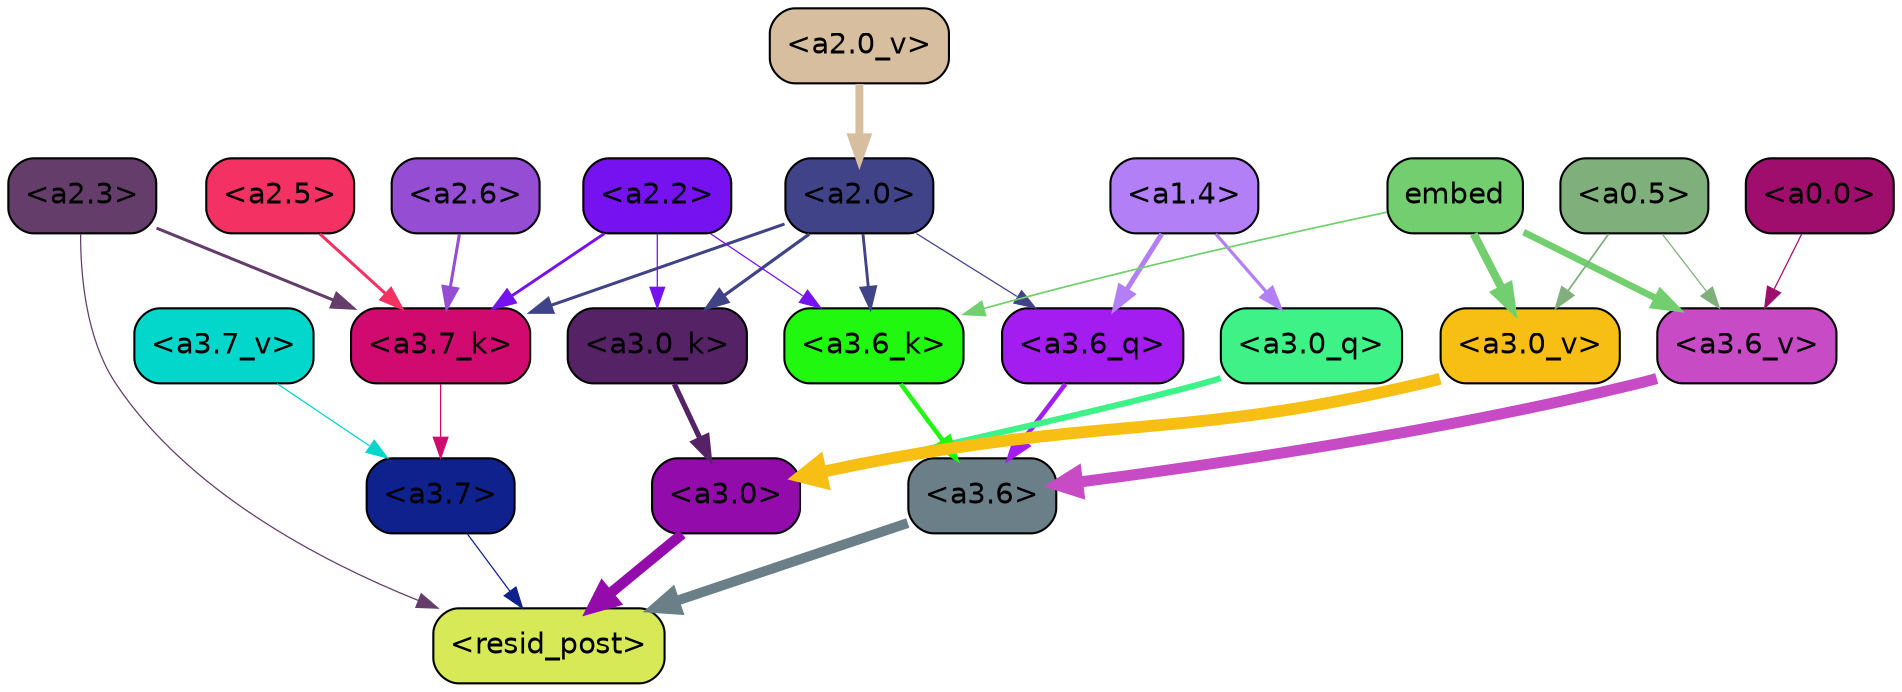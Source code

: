 strict digraph "" {
	graph [bgcolor=transparent,
		layout=dot,
		overlap=false,
		splines=true
	];
	"<a3.7>"	[color=black,
		fillcolor="#0e218d",
		fontname=Helvetica,
		shape=box,
		style="filled, rounded"];
	"<resid_post>"	[color=black,
		fillcolor="#d7e956",
		fontname=Helvetica,
		shape=box,
		style="filled, rounded"];
	"<a3.7>" -> "<resid_post>"	[color="#0e218d",
		penwidth=0.6];
	"<a3.6>"	[color=black,
		fillcolor="#6a7f88",
		fontname=Helvetica,
		shape=box,
		style="filled, rounded"];
	"<a3.6>" -> "<resid_post>"	[color="#6a7f88",
		penwidth=4.749041676521301];
	"<a3.0>"	[color=black,
		fillcolor="#940bab",
		fontname=Helvetica,
		shape=box,
		style="filled, rounded"];
	"<a3.0>" -> "<resid_post>"	[color="#940bab",
		penwidth=5.004215121269226];
	"<a2.3>"	[color=black,
		fillcolor="#643d6a",
		fontname=Helvetica,
		shape=box,
		style="filled, rounded"];
	"<a2.3>" -> "<resid_post>"	[color="#643d6a",
		penwidth=0.6];
	"<a3.7_k>"	[color=black,
		fillcolor="#d00a6f",
		fontname=Helvetica,
		shape=box,
		style="filled, rounded"];
	"<a2.3>" -> "<a3.7_k>"	[color="#643d6a",
		penwidth=1.4559586644172668];
	"<a3.6_q>"	[color=black,
		fillcolor="#a31df0",
		fontname=Helvetica,
		shape=box,
		style="filled, rounded"];
	"<a3.6_q>" -> "<a3.6>"	[color="#a31df0",
		penwidth=2.199681341648102];
	"<a3.0_q>"	[color=black,
		fillcolor="#3ff288",
		fontname=Helvetica,
		shape=box,
		style="filled, rounded"];
	"<a3.0_q>" -> "<a3.0>"	[color="#3ff288",
		penwidth=2.9459195733070374];
	"<a3.7_k>" -> "<a3.7>"	[color="#d00a6f",
		penwidth=0.6];
	"<a3.6_k>"	[color=black,
		fillcolor="#20f810",
		fontname=Helvetica,
		shape=box,
		style="filled, rounded"];
	"<a3.6_k>" -> "<a3.6>"	[color="#20f810",
		penwidth=2.13908451795578];
	"<a3.0_k>"	[color=black,
		fillcolor="#562266",
		fontname=Helvetica,
		shape=box,
		style="filled, rounded"];
	"<a3.0_k>" -> "<a3.0>"	[color="#562266",
		penwidth=2.520303964614868];
	"<a3.7_v>"	[color=black,
		fillcolor="#03d6ca",
		fontname=Helvetica,
		shape=box,
		style="filled, rounded"];
	"<a3.7_v>" -> "<a3.7>"	[color="#03d6ca",
		penwidth=0.6];
	"<a3.6_v>"	[color=black,
		fillcolor="#c74bc5",
		fontname=Helvetica,
		shape=box,
		style="filled, rounded"];
	"<a3.6_v>" -> "<a3.6>"	[color="#c74bc5",
		penwidth=5.297133803367615];
	"<a3.0_v>"	[color=black,
		fillcolor="#f7bf13",
		fontname=Helvetica,
		shape=box,
		style="filled, rounded"];
	"<a3.0_v>" -> "<a3.0>"	[color="#f7bf13",
		penwidth=5.680712580680847];
	"<a2.0>"	[color=black,
		fillcolor="#414389",
		fontname=Helvetica,
		shape=box,
		style="filled, rounded"];
	"<a2.0>" -> "<a3.6_q>"	[color="#414389",
		penwidth=0.6];
	"<a2.0>" -> "<a3.7_k>"	[color="#414389",
		penwidth=1.4582423567771912];
	"<a2.0>" -> "<a3.6_k>"	[color="#414389",
		penwidth=1.3792681694030762];
	"<a2.0>" -> "<a3.0_k>"	[color="#414389",
		penwidth=1.5433646440505981];
	"<a1.4>"	[color=black,
		fillcolor="#b27ff6",
		fontname=Helvetica,
		shape=box,
		style="filled, rounded"];
	"<a1.4>" -> "<a3.6_q>"	[color="#b27ff6",
		penwidth=2.407962203025818];
	"<a1.4>" -> "<a3.0_q>"	[color="#b27ff6",
		penwidth=1.5490156412124634];
	"<a2.6>"	[color=black,
		fillcolor="#954dd3",
		fontname=Helvetica,
		shape=box,
		style="filled, rounded"];
	"<a2.6>" -> "<a3.7_k>"	[color="#954dd3",
		penwidth=1.468173325061798];
	"<a2.5>"	[color=black,
		fillcolor="#f33263",
		fontname=Helvetica,
		shape=box,
		style="filled, rounded"];
	"<a2.5>" -> "<a3.7_k>"	[color="#f33263",
		penwidth=1.457568109035492];
	"<a2.2>"	[color=black,
		fillcolor="#7612f0",
		fontname=Helvetica,
		shape=box,
		style="filled, rounded"];
	"<a2.2>" -> "<a3.7_k>"	[color="#7612f0",
		penwidth=1.4199435114860535];
	"<a2.2>" -> "<a3.6_k>"	[color="#7612f0",
		penwidth=0.6];
	"<a2.2>" -> "<a3.0_k>"	[color="#7612f0",
		penwidth=0.6];
	embed	[color=black,
		fillcolor="#72ce6e",
		fontname=Helvetica,
		shape=box,
		style="filled, rounded"];
	embed -> "<a3.6_k>"	[color="#72ce6e",
		penwidth=0.8273519277572632];
	embed -> "<a3.6_v>"	[color="#72ce6e",
		penwidth=3.2414157912135124];
	embed -> "<a3.0_v>"	[color="#72ce6e",
		penwidth=3.929257571697235];
	"<a0.5>"	[color=black,
		fillcolor="#7fb07b",
		fontname=Helvetica,
		shape=box,
		style="filled, rounded"];
	"<a0.5>" -> "<a3.6_v>"	[color="#7fb07b",
		penwidth=0.6];
	"<a0.5>" -> "<a3.0_v>"	[color="#7fb07b",
		penwidth=0.8535017371177673];
	"<a0.0>"	[color=black,
		fillcolor="#a00e6d",
		fontname=Helvetica,
		shape=box,
		style="filled, rounded"];
	"<a0.0>" -> "<a3.6_v>"	[color="#a00e6d",
		penwidth=0.6];
	"<a2.0_v>"	[color=black,
		fillcolor="#d7be9e",
		fontname=Helvetica,
		shape=box,
		style="filled, rounded"];
	"<a2.0_v>" -> "<a2.0>"	[color="#d7be9e",
		penwidth=3.7890332341194153];
}
